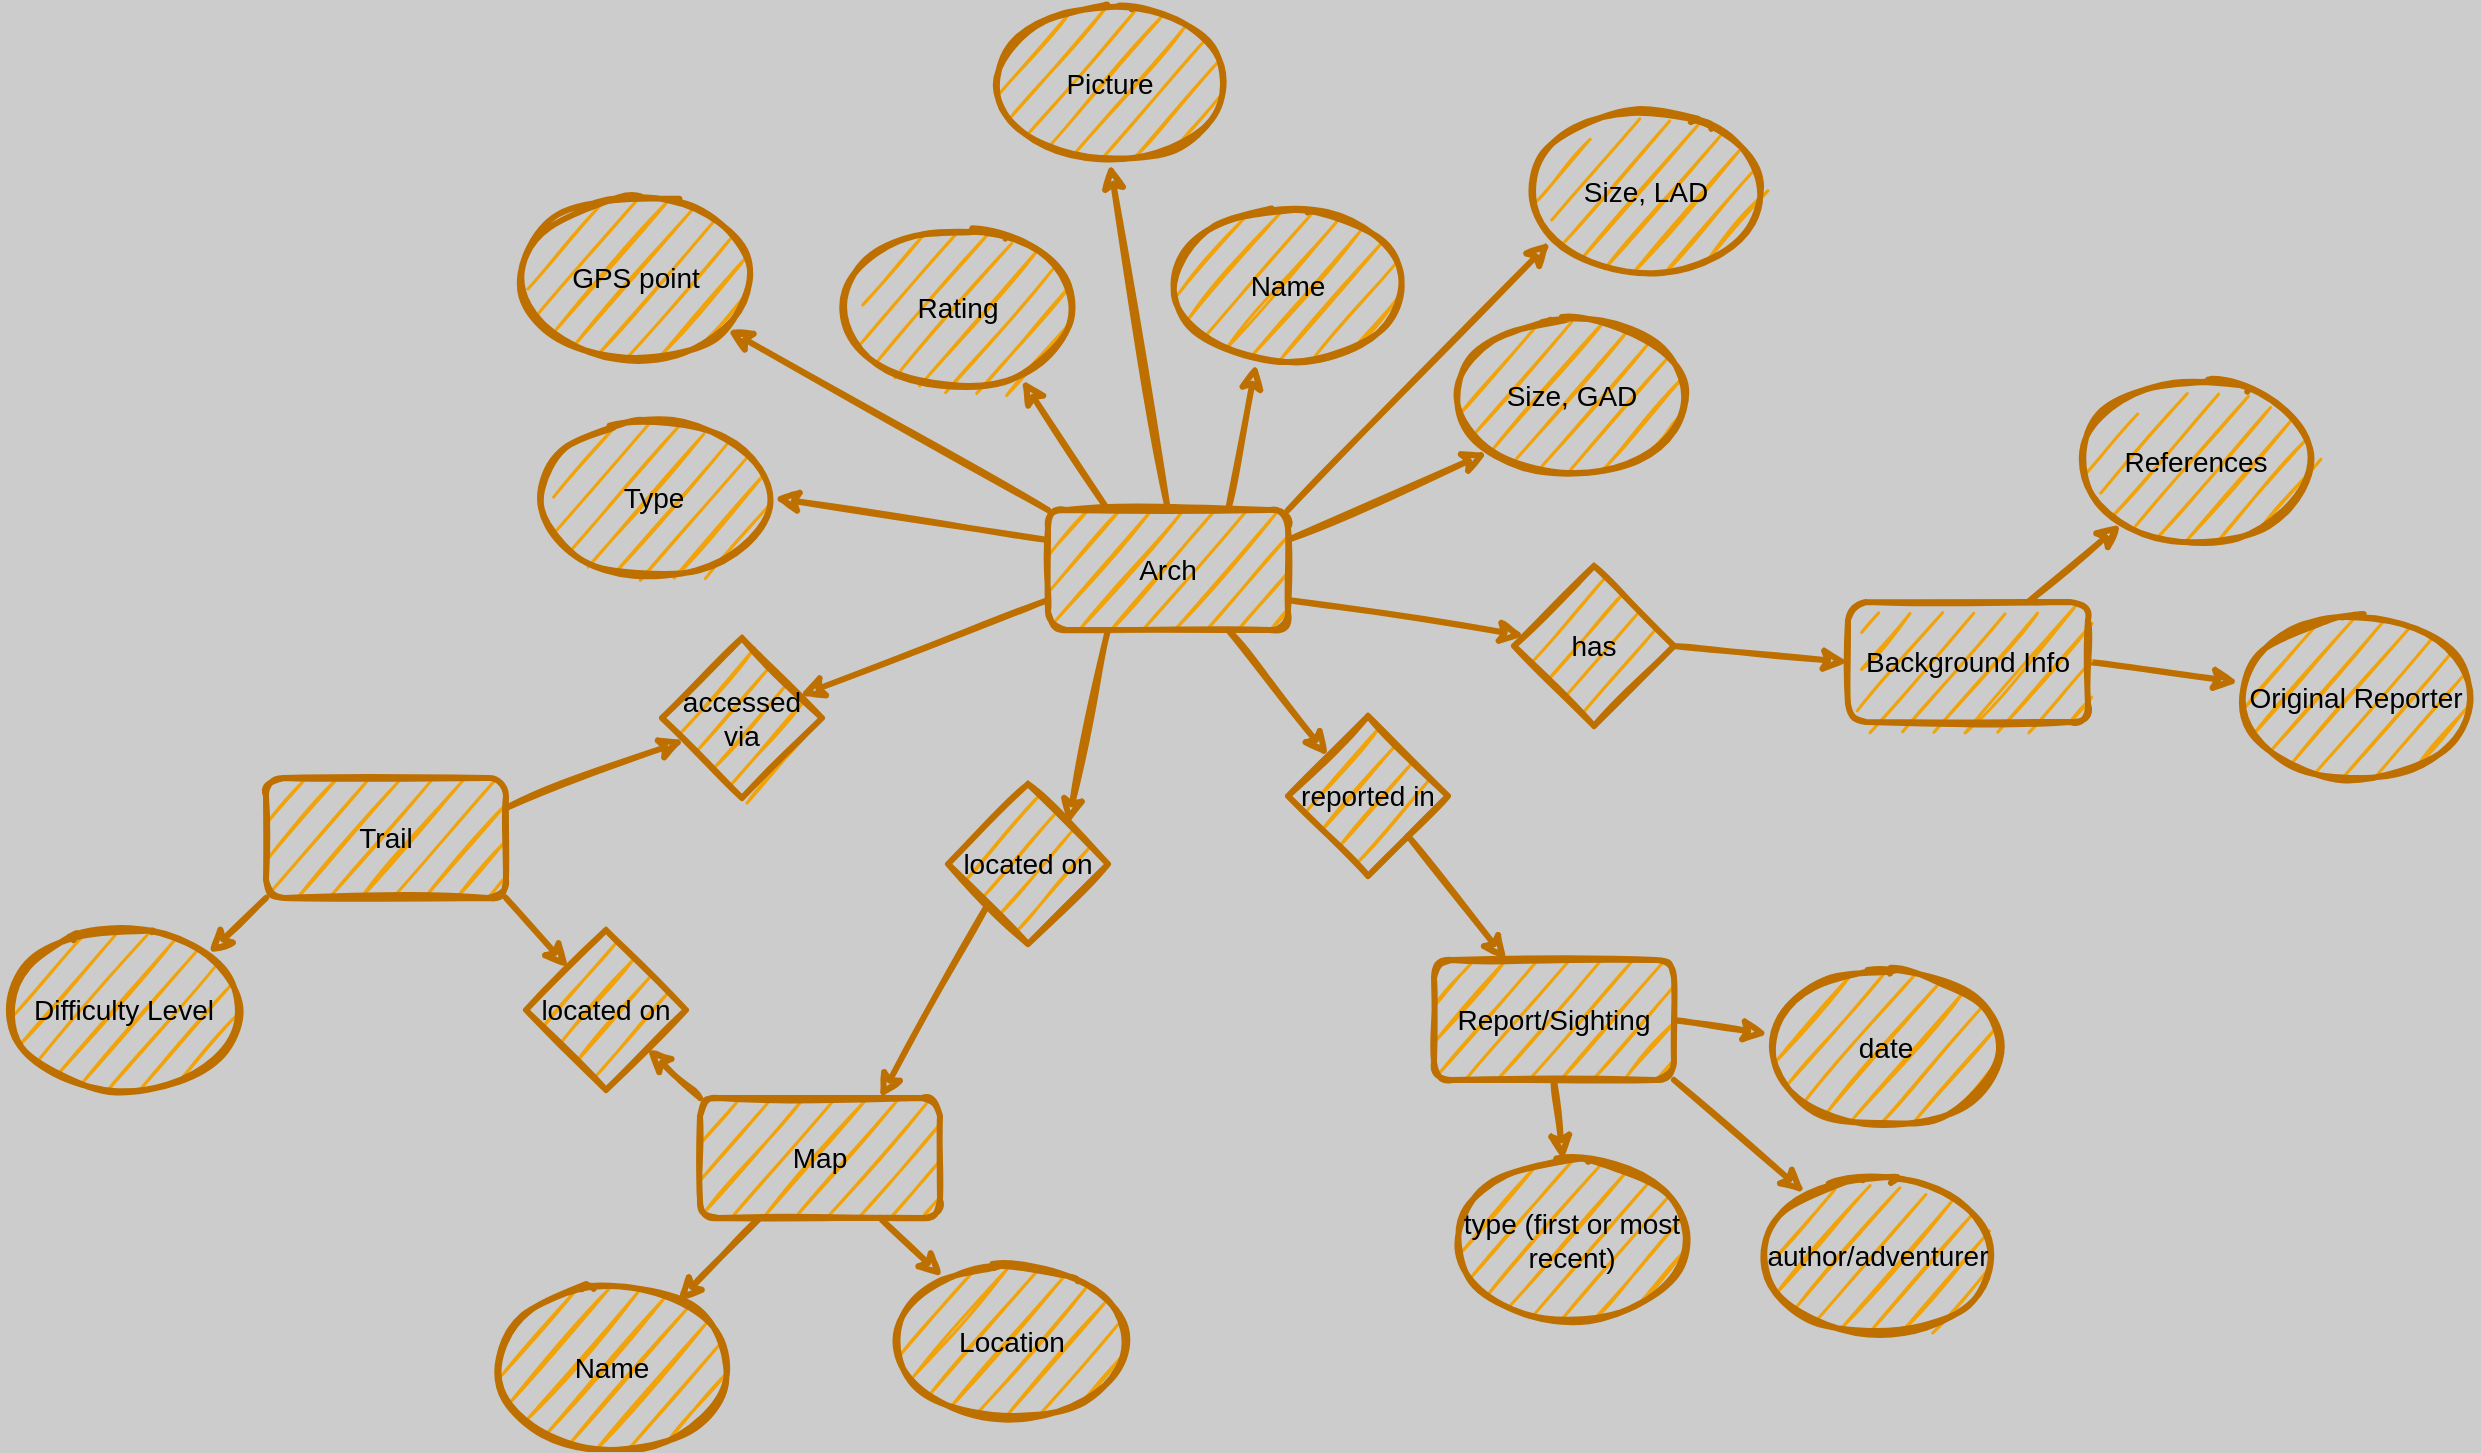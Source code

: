<mxfile>
    <diagram id="fORaWl52CCvgcYG56sxR" name="Page-1">
        <mxGraphModel dx="1593" dy="1267" grid="0" gridSize="10" guides="1" tooltips="1" connect="1" arrows="1" fold="1" page="0" pageScale="1" pageWidth="850" pageHeight="1100" background="#CCCCCC" math="0" shadow="0">
            <root>
                <mxCell id="0"/>
                <mxCell id="1" parent="0"/>
                <mxCell id="29" style="edgeStyle=none;html=1;exitX=1;exitY=0.25;exitDx=0;exitDy=0;entryX=0;entryY=1;entryDx=0;entryDy=0;fillColor=#f0a30a;strokeColor=#BD7000;strokeWidth=3;comic=0;sketch=1;fontSize=14;fontColor=#000000;" edge="1" parent="1" source="2" target="5">
                    <mxGeometry relative="1" as="geometry"/>
                </mxCell>
                <mxCell id="30" style="edgeStyle=none;html=1;exitX=1;exitY=0;exitDx=0;exitDy=0;entryX=0.1;entryY=0.813;entryDx=0;entryDy=0;entryPerimeter=0;fillColor=#f0a30a;strokeColor=#BD7000;strokeWidth=3;comic=0;sketch=1;fontSize=14;fontColor=#000000;" edge="1" parent="1" source="2" target="21">
                    <mxGeometry relative="1" as="geometry"/>
                </mxCell>
                <mxCell id="31" style="edgeStyle=none;html=1;exitX=0.75;exitY=0;exitDx=0;exitDy=0;entryX=0.367;entryY=0.988;entryDx=0;entryDy=0;entryPerimeter=0;fillColor=#f0a30a;strokeColor=#BD7000;strokeWidth=3;comic=0;sketch=1;fontSize=14;fontColor=#000000;" edge="1" parent="1" source="2" target="4">
                    <mxGeometry relative="1" as="geometry"/>
                </mxCell>
                <mxCell id="32" style="edgeStyle=none;html=1;exitX=0.5;exitY=0;exitDx=0;exitDy=0;entryX=0.5;entryY=1;entryDx=0;entryDy=0;fillColor=#f0a30a;strokeColor=#BD7000;strokeWidth=3;comic=0;sketch=1;fontSize=14;fontColor=#000000;" edge="1" parent="1" source="2" target="26">
                    <mxGeometry relative="1" as="geometry"/>
                </mxCell>
                <mxCell id="33" style="edgeStyle=none;html=1;exitX=0.25;exitY=0;exitDx=0;exitDy=0;entryX=0.767;entryY=0.95;entryDx=0;entryDy=0;entryPerimeter=0;fillColor=#f0a30a;strokeColor=#BD7000;strokeWidth=3;comic=0;sketch=1;fontSize=14;fontColor=#000000;" edge="1" parent="1" source="2" target="7">
                    <mxGeometry relative="1" as="geometry"/>
                </mxCell>
                <mxCell id="34" style="edgeStyle=none;html=1;exitX=0;exitY=0;exitDx=0;exitDy=0;fillColor=#f0a30a;strokeColor=#BD7000;strokeWidth=3;comic=0;sketch=1;fontSize=14;fontColor=#000000;" edge="1" parent="1" source="2" target="20">
                    <mxGeometry relative="1" as="geometry"/>
                </mxCell>
                <mxCell id="35" style="edgeStyle=none;html=1;exitX=0;exitY=0.25;exitDx=0;exitDy=0;entryX=1;entryY=0.5;entryDx=0;entryDy=0;fillColor=#f0a30a;strokeColor=#BD7000;strokeWidth=3;comic=0;sketch=1;fontSize=14;fontColor=#000000;" edge="1" parent="1" source="2" target="14">
                    <mxGeometry relative="1" as="geometry"/>
                </mxCell>
                <mxCell id="36" style="edgeStyle=none;html=1;exitX=0;exitY=0.75;exitDx=0;exitDy=0;fillColor=#f0a30a;strokeColor=#BD7000;strokeWidth=3;comic=0;sketch=1;fontSize=14;fontColor=#000000;" edge="1" parent="1" source="2" target="11">
                    <mxGeometry relative="1" as="geometry"/>
                </mxCell>
                <mxCell id="37" style="edgeStyle=none;html=1;exitX=0.25;exitY=1;exitDx=0;exitDy=0;entryX=1;entryY=0;entryDx=0;entryDy=0;fillColor=#f0a30a;strokeColor=#BD7000;strokeWidth=3;comic=0;sketch=1;fontSize=14;fontColor=#000000;" edge="1" parent="1" source="2" target="9">
                    <mxGeometry relative="1" as="geometry"/>
                </mxCell>
                <mxCell id="38" style="edgeStyle=none;html=1;exitX=0.75;exitY=1;exitDx=0;exitDy=0;entryX=0;entryY=0;entryDx=0;entryDy=0;fillColor=#f0a30a;strokeColor=#BD7000;strokeWidth=3;comic=0;sketch=1;fontSize=14;fontColor=#000000;" edge="1" parent="1" source="2" target="16">
                    <mxGeometry relative="1" as="geometry"/>
                </mxCell>
                <mxCell id="39" style="edgeStyle=none;html=1;exitX=1;exitY=0.75;exitDx=0;exitDy=0;fillColor=#f0a30a;strokeColor=#BD7000;strokeWidth=3;comic=0;sketch=1;fontSize=14;fontColor=#000000;" edge="1" parent="1" source="2" target="13">
                    <mxGeometry relative="1" as="geometry"/>
                </mxCell>
                <mxCell id="2" value="Arch" style="rounded=1;whiteSpace=wrap;html=1;fillColor=#f0a30a;strokeColor=#BD7000;strokeWidth=3;comic=0;sketch=1;fontSize=14;fontColor=#000000;" vertex="1" parent="1">
                    <mxGeometry x="310" y="60" width="120" height="60" as="geometry"/>
                </mxCell>
                <mxCell id="46" style="edgeStyle=none;html=1;exitX=0.75;exitY=1;exitDx=0;exitDy=0;fillColor=#f0a30a;strokeColor=#BD7000;strokeWidth=3;comic=0;sketch=1;fontSize=14;fontColor=#000000;" edge="1" parent="1" source="3" target="25">
                    <mxGeometry relative="1" as="geometry"/>
                </mxCell>
                <mxCell id="47" style="edgeStyle=none;html=1;exitX=0.25;exitY=1;exitDx=0;exitDy=0;fillColor=#f0a30a;strokeColor=#BD7000;strokeWidth=3;comic=0;sketch=1;fontSize=14;fontColor=#000000;" edge="1" parent="1" source="3" target="24">
                    <mxGeometry relative="1" as="geometry"/>
                </mxCell>
                <mxCell id="48" style="edgeStyle=none;html=1;exitX=0;exitY=0;exitDx=0;exitDy=0;fillColor=#f0a30a;strokeColor=#BD7000;strokeWidth=3;comic=0;sketch=1;fontSize=14;fontColor=#000000;" edge="1" parent="1" source="3" target="23">
                    <mxGeometry relative="1" as="geometry"/>
                </mxCell>
                <mxCell id="3" value="Map" style="rounded=1;whiteSpace=wrap;html=1;fillColor=#f0a30a;strokeColor=#BD7000;strokeWidth=3;comic=0;sketch=1;fontSize=14;fontColor=#000000;" vertex="1" parent="1">
                    <mxGeometry x="136" y="354" width="120" height="60" as="geometry"/>
                </mxCell>
                <mxCell id="4" value="Name" style="ellipse;whiteSpace=wrap;html=1;fillColor=#f0a30a;strokeColor=#BD7000;strokeWidth=3;comic=0;sketch=1;fontSize=14;fontColor=#000000;" vertex="1" parent="1">
                    <mxGeometry x="370" y="-92" width="120" height="80" as="geometry"/>
                </mxCell>
                <mxCell id="5" value="Size, GAD" style="ellipse;whiteSpace=wrap;html=1;fillColor=#f0a30a;strokeColor=#BD7000;strokeWidth=3;comic=0;sketch=1;fontSize=14;fontColor=#000000;" vertex="1" parent="1">
                    <mxGeometry x="512" y="-37" width="120" height="80" as="geometry"/>
                </mxCell>
                <mxCell id="7" value="Rating" style="ellipse;whiteSpace=wrap;html=1;fillColor=#f0a30a;strokeColor=#BD7000;strokeWidth=3;comic=0;sketch=1;fontSize=14;fontColor=#000000;" vertex="1" parent="1">
                    <mxGeometry x="205" y="-81" width="120" height="80" as="geometry"/>
                </mxCell>
                <mxCell id="45" style="edgeStyle=none;html=1;exitX=0;exitY=1;exitDx=0;exitDy=0;entryX=0.75;entryY=0;entryDx=0;entryDy=0;fillColor=#f0a30a;strokeColor=#BD7000;strokeWidth=3;comic=0;sketch=1;fontSize=14;fontColor=#000000;" edge="1" parent="1" source="9" target="3">
                    <mxGeometry relative="1" as="geometry"/>
                </mxCell>
                <mxCell id="9" value="located on" style="rhombus;whiteSpace=wrap;html=1;fillColor=#f0a30a;strokeColor=#BD7000;strokeWidth=3;comic=0;sketch=1;fontSize=14;fontColor=#000000;" vertex="1" parent="1">
                    <mxGeometry x="260" y="197" width="80" height="80" as="geometry"/>
                </mxCell>
                <mxCell id="49" style="edgeStyle=none;html=1;exitX=1;exitY=1;exitDx=0;exitDy=0;fillColor=#f0a30a;strokeColor=#BD7000;strokeWidth=3;comic=0;sketch=1;fontSize=14;fontColor=#000000;" edge="1" parent="1" source="10" target="23">
                    <mxGeometry relative="1" as="geometry"/>
                </mxCell>
                <mxCell id="50" style="edgeStyle=none;html=1;exitX=1;exitY=0.25;exitDx=0;exitDy=0;fillColor=#f0a30a;strokeColor=#BD7000;strokeWidth=3;comic=0;sketch=1;fontSize=14;fontColor=#000000;" edge="1" parent="1" source="10" target="11">
                    <mxGeometry relative="1" as="geometry"/>
                </mxCell>
                <mxCell id="51" style="edgeStyle=none;html=1;exitX=0;exitY=1;exitDx=0;exitDy=0;entryX=1;entryY=0;entryDx=0;entryDy=0;fillColor=#f0a30a;strokeColor=#BD7000;strokeWidth=3;comic=0;sketch=1;fontSize=14;fontColor=#000000;" edge="1" parent="1" source="10" target="22">
                    <mxGeometry relative="1" as="geometry"/>
                </mxCell>
                <mxCell id="10" value="Trail" style="rounded=1;whiteSpace=wrap;html=1;fillColor=#f0a30a;strokeColor=#BD7000;strokeWidth=3;comic=0;sketch=1;fontSize=14;fontColor=#000000;" vertex="1" parent="1">
                    <mxGeometry x="-81" y="194" width="120" height="60" as="geometry"/>
                </mxCell>
                <mxCell id="11" value="accessed via" style="rhombus;whiteSpace=wrap;html=1;fillColor=#f0a30a;strokeColor=#BD7000;strokeWidth=3;comic=0;sketch=1;fontSize=14;fontColor=#000000;" vertex="1" parent="1">
                    <mxGeometry x="117" y="124" width="80" height="80" as="geometry"/>
                </mxCell>
                <mxCell id="52" style="edgeStyle=none;html=1;exitX=0.75;exitY=0;exitDx=0;exitDy=0;fillColor=#f0a30a;strokeColor=#BD7000;strokeWidth=3;comic=0;sketch=1;fontSize=14;fontColor=#000000;" edge="1" parent="1" source="12" target="19">
                    <mxGeometry relative="1" as="geometry"/>
                </mxCell>
                <mxCell id="53" style="edgeStyle=none;html=1;exitX=1;exitY=0.5;exitDx=0;exitDy=0;fillColor=#f0a30a;strokeColor=#BD7000;strokeWidth=3;comic=0;sketch=1;fontSize=14;fontColor=#000000;" edge="1" parent="1" source="12" target="18">
                    <mxGeometry relative="1" as="geometry"/>
                </mxCell>
                <mxCell id="12" value="Background Info" style="rounded=1;whiteSpace=wrap;html=1;fillColor=#f0a30a;strokeColor=#BD7000;strokeWidth=3;comic=0;sketch=1;fontSize=14;fontColor=#000000;" vertex="1" parent="1">
                    <mxGeometry x="710" y="106" width="120" height="60" as="geometry"/>
                </mxCell>
                <mxCell id="40" style="edgeStyle=none;html=1;exitX=1;exitY=0.5;exitDx=0;exitDy=0;entryX=0;entryY=0.5;entryDx=0;entryDy=0;fillColor=#f0a30a;strokeColor=#BD7000;strokeWidth=3;comic=0;sketch=1;fontSize=14;fontColor=#000000;" edge="1" parent="1" source="13" target="12">
                    <mxGeometry relative="1" as="geometry"/>
                </mxCell>
                <mxCell id="13" value="has" style="rhombus;whiteSpace=wrap;html=1;fillColor=#f0a30a;strokeColor=#BD7000;strokeWidth=3;comic=0;sketch=1;fontSize=14;fontColor=#000000;" vertex="1" parent="1">
                    <mxGeometry x="543" y="88" width="80" height="80" as="geometry"/>
                </mxCell>
                <mxCell id="14" value="Type" style="ellipse;whiteSpace=wrap;html=1;fillColor=#f0a30a;strokeColor=#BD7000;strokeWidth=3;comic=0;sketch=1;fontSize=14;fontColor=#000000;" vertex="1" parent="1">
                    <mxGeometry x="53" y="14" width="120" height="80" as="geometry"/>
                </mxCell>
                <mxCell id="42" style="edgeStyle=none;html=1;exitX=1;exitY=0.5;exitDx=0;exitDy=0;entryX=0.008;entryY=0.413;entryDx=0;entryDy=0;entryPerimeter=0;fillColor=#f0a30a;strokeColor=#BD7000;strokeWidth=3;comic=0;sketch=1;fontSize=14;fontColor=#000000;" edge="1" parent="1" source="15" target="27">
                    <mxGeometry relative="1" as="geometry"/>
                </mxCell>
                <mxCell id="43" style="edgeStyle=none;html=1;exitX=1;exitY=1;exitDx=0;exitDy=0;fillColor=#f0a30a;strokeColor=#BD7000;strokeWidth=3;comic=0;sketch=1;fontSize=14;fontColor=#000000;" edge="1" parent="1" source="15" target="28">
                    <mxGeometry relative="1" as="geometry"/>
                </mxCell>
                <mxCell id="44" style="edgeStyle=none;html=1;exitX=0.5;exitY=1;exitDx=0;exitDy=0;fillColor=#f0a30a;strokeColor=#BD7000;strokeWidth=3;comic=0;sketch=1;fontSize=14;fontColor=#000000;" edge="1" parent="1" source="15" target="17">
                    <mxGeometry relative="1" as="geometry"/>
                </mxCell>
                <mxCell id="15" value="Report/Sighting" style="rounded=1;whiteSpace=wrap;html=1;fillColor=#f0a30a;strokeColor=#BD7000;strokeWidth=3;comic=0;sketch=1;fontSize=14;fontColor=#000000;" vertex="1" parent="1">
                    <mxGeometry x="503" y="285" width="120" height="60" as="geometry"/>
                </mxCell>
                <mxCell id="41" style="edgeStyle=none;html=1;exitX=1;exitY=1;exitDx=0;exitDy=0;fillColor=#f0a30a;strokeColor=#BD7000;strokeWidth=3;comic=0;sketch=1;fontSize=14;fontColor=#000000;" edge="1" parent="1" source="16" target="15">
                    <mxGeometry relative="1" as="geometry"/>
                </mxCell>
                <mxCell id="16" value="reported in" style="rhombus;whiteSpace=wrap;html=1;fillColor=#f0a30a;strokeColor=#BD7000;strokeWidth=3;comic=0;sketch=1;fontSize=14;fontColor=#000000;" vertex="1" parent="1">
                    <mxGeometry x="430" y="163" width="80" height="80" as="geometry"/>
                </mxCell>
                <mxCell id="17" value="type (first or most recent)" style="ellipse;whiteSpace=wrap;html=1;fillColor=#f0a30a;strokeColor=#BD7000;strokeWidth=3;comic=0;sketch=1;fontSize=14;fontColor=#000000;" vertex="1" parent="1">
                    <mxGeometry x="512" y="385" width="120" height="80" as="geometry"/>
                </mxCell>
                <mxCell id="18" value="Original Reporter" style="ellipse;whiteSpace=wrap;html=1;fillColor=#f0a30a;strokeColor=#BD7000;strokeWidth=3;comic=0;sketch=1;fontSize=14;fontColor=#000000;" vertex="1" parent="1">
                    <mxGeometry x="904" y="114" width="120" height="80" as="geometry"/>
                </mxCell>
                <mxCell id="19" value="References" style="ellipse;whiteSpace=wrap;html=1;fillColor=#f0a30a;strokeColor=#BD7000;strokeWidth=3;comic=0;sketch=1;fontSize=14;fontColor=#000000;" vertex="1" parent="1">
                    <mxGeometry x="824" y="-4" width="120" height="80" as="geometry"/>
                </mxCell>
                <mxCell id="20" value="GPS point" style="ellipse;whiteSpace=wrap;html=1;fillColor=#f0a30a;strokeColor=#BD7000;strokeWidth=3;comic=0;sketch=1;fontSize=14;fontColor=#000000;" vertex="1" parent="1">
                    <mxGeometry x="44" y="-96" width="120" height="80" as="geometry"/>
                </mxCell>
                <mxCell id="21" value="Size, LAD" style="ellipse;whiteSpace=wrap;html=1;fillColor=#f0a30a;strokeColor=#BD7000;strokeWidth=3;comic=0;sketch=1;fontSize=14;fontColor=#000000;" vertex="1" parent="1">
                    <mxGeometry x="549" y="-139" width="120" height="80" as="geometry"/>
                </mxCell>
                <mxCell id="22" value="Difficulty Level" style="ellipse;whiteSpace=wrap;html=1;fillColor=#f0a30a;strokeColor=#BD7000;strokeWidth=3;comic=0;sketch=1;fontSize=14;fontColor=#000000;" vertex="1" parent="1">
                    <mxGeometry x="-212" y="270" width="120" height="80" as="geometry"/>
                </mxCell>
                <mxCell id="23" value="located on" style="rhombus;whiteSpace=wrap;html=1;fillColor=#f0a30a;strokeColor=#BD7000;strokeWidth=3;comic=0;sketch=1;fontSize=14;fontColor=#000000;" vertex="1" parent="1">
                    <mxGeometry x="49" y="270" width="80" height="80" as="geometry"/>
                </mxCell>
                <mxCell id="24" value="Name" style="ellipse;whiteSpace=wrap;html=1;fillColor=#f0a30a;strokeColor=#BD7000;strokeWidth=3;comic=0;sketch=1;fontSize=14;fontColor=#000000;" vertex="1" parent="1">
                    <mxGeometry x="32" y="449" width="120" height="80" as="geometry"/>
                </mxCell>
                <mxCell id="25" value="Location" style="ellipse;whiteSpace=wrap;html=1;fillColor=#f0a30a;strokeColor=#BD7000;strokeWidth=3;comic=0;sketch=1;fontSize=14;fontColor=#000000;" vertex="1" parent="1">
                    <mxGeometry x="232" y="436" width="120" height="80" as="geometry"/>
                </mxCell>
                <mxCell id="26" value="Picture" style="ellipse;whiteSpace=wrap;html=1;fillColor=#f0a30a;strokeColor=#BD7000;strokeWidth=3;comic=0;sketch=1;fontSize=14;fontColor=#000000;" vertex="1" parent="1">
                    <mxGeometry x="281" y="-193" width="120" height="80" as="geometry"/>
                </mxCell>
                <mxCell id="27" value="date" style="ellipse;whiteSpace=wrap;html=1;fillColor=#f0a30a;strokeColor=#BD7000;strokeWidth=3;comic=0;sketch=1;fontSize=14;fontColor=#000000;" vertex="1" parent="1">
                    <mxGeometry x="669" y="289" width="120" height="80" as="geometry"/>
                </mxCell>
                <mxCell id="28" value="author/adventurer" style="ellipse;whiteSpace=wrap;html=1;fillColor=#f0a30a;strokeColor=#BD7000;strokeWidth=3;comic=0;sketch=1;fontSize=14;fontColor=#000000;" vertex="1" parent="1">
                    <mxGeometry x="665" y="393" width="120" height="80" as="geometry"/>
                </mxCell>
            </root>
        </mxGraphModel>
    </diagram>
</mxfile>